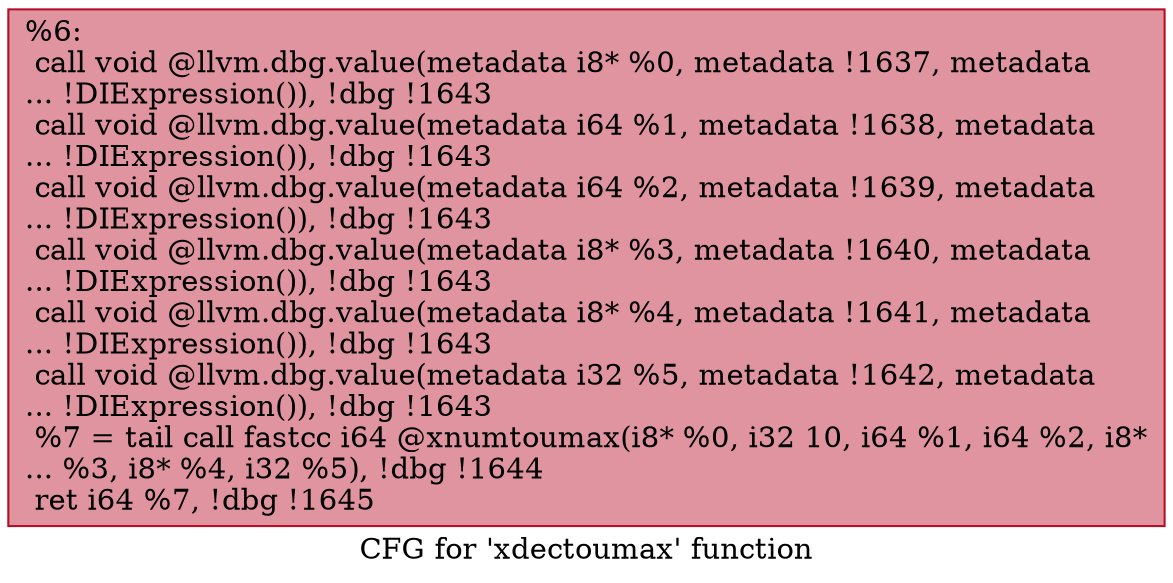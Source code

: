 digraph "CFG for 'xdectoumax' function" {
	label="CFG for 'xdectoumax' function";

	Node0x152ab90 [shape=record,color="#b70d28ff", style=filled, fillcolor="#b70d2870",label="{%6:\l  call void @llvm.dbg.value(metadata i8* %0, metadata !1637, metadata\l... !DIExpression()), !dbg !1643\l  call void @llvm.dbg.value(metadata i64 %1, metadata !1638, metadata\l... !DIExpression()), !dbg !1643\l  call void @llvm.dbg.value(metadata i64 %2, metadata !1639, metadata\l... !DIExpression()), !dbg !1643\l  call void @llvm.dbg.value(metadata i8* %3, metadata !1640, metadata\l... !DIExpression()), !dbg !1643\l  call void @llvm.dbg.value(metadata i8* %4, metadata !1641, metadata\l... !DIExpression()), !dbg !1643\l  call void @llvm.dbg.value(metadata i32 %5, metadata !1642, metadata\l... !DIExpression()), !dbg !1643\l  %7 = tail call fastcc i64 @xnumtoumax(i8* %0, i32 10, i64 %1, i64 %2, i8*\l... %3, i8* %4, i32 %5), !dbg !1644\l  ret i64 %7, !dbg !1645\l}"];
}
